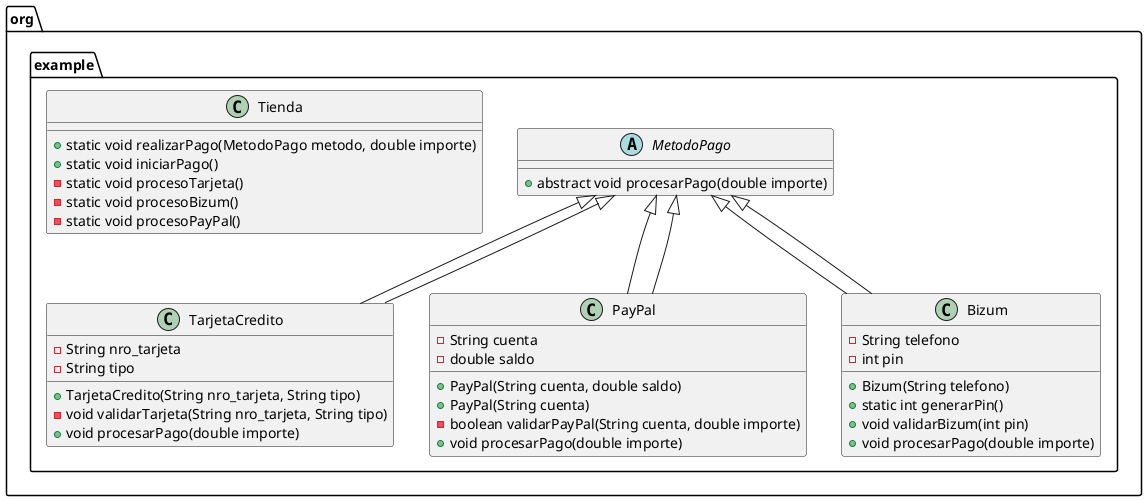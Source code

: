 @startuml

package org.example {

    abstract class MetodoPago {
        +abstract void procesarPago(double importe)
    }

    class TarjetaCredito extends MetodoPago {
        - String nro_tarjeta
        - String tipo
        + TarjetaCredito(String nro_tarjeta, String tipo)
        - void validarTarjeta(String nro_tarjeta, String tipo)
        + void procesarPago(double importe)
    }

    class PayPal extends MetodoPago {
        - String cuenta
        - double saldo
        + PayPal(String cuenta, double saldo)
        + PayPal(String cuenta)
        - boolean validarPayPal(String cuenta, double importe)
        + void procesarPago(double importe)
    }

    class Bizum extends MetodoPago {
        - String telefono
        - int pin
        + Bizum(String telefono)
        + static int generarPin()
        + void validarBizum(int pin)
        + void procesarPago(double importe)
    }

    class Tienda {
        + static void realizarPago(MetodoPago metodo, double importe)
        + static void iniciarPago()
        - static void procesoTarjeta()
        - static void procesoBizum()
        - static void procesoPayPal()
    }

    TarjetaCredito --|> MetodoPago
    PayPal --|> MetodoPago
    Bizum --|> MetodoPago

}

@enduml
